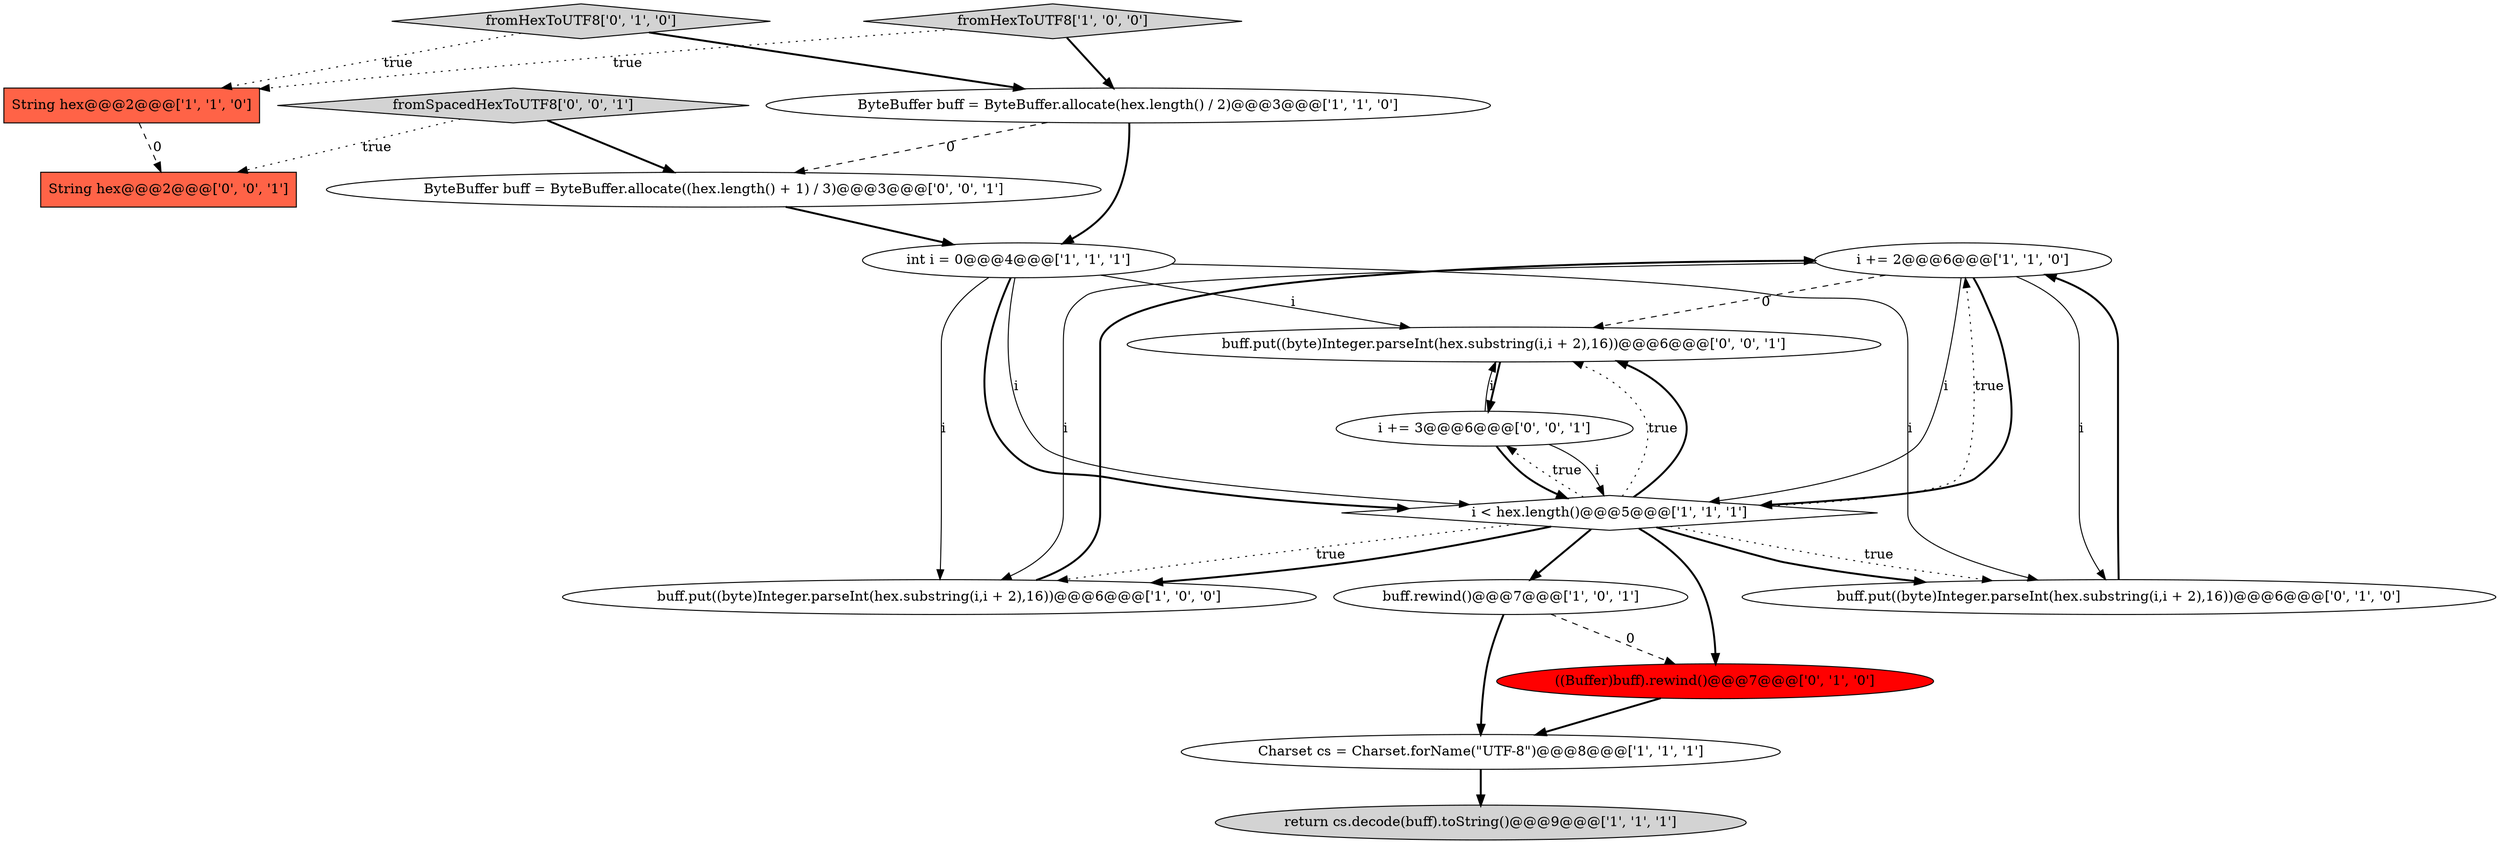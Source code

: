 digraph {
8 [style = filled, label = "i += 2@@@6@@@['1', '1', '0']", fillcolor = white, shape = ellipse image = "AAA0AAABBB1BBB"];
0 [style = filled, label = "String hex@@@2@@@['1', '1', '0']", fillcolor = tomato, shape = box image = "AAA0AAABBB1BBB"];
14 [style = filled, label = "i += 3@@@6@@@['0', '0', '1']", fillcolor = white, shape = ellipse image = "AAA0AAABBB3BBB"];
2 [style = filled, label = "buff.put((byte)Integer.parseInt(hex.substring(i,i + 2),16))@@@6@@@['1', '0', '0']", fillcolor = white, shape = ellipse image = "AAA0AAABBB1BBB"];
15 [style = filled, label = "String hex@@@2@@@['0', '0', '1']", fillcolor = tomato, shape = box image = "AAA0AAABBB3BBB"];
9 [style = filled, label = "buff.rewind()@@@7@@@['1', '0', '1']", fillcolor = white, shape = ellipse image = "AAA0AAABBB1BBB"];
1 [style = filled, label = "ByteBuffer buff = ByteBuffer.allocate(hex.length() / 2)@@@3@@@['1', '1', '0']", fillcolor = white, shape = ellipse image = "AAA0AAABBB1BBB"];
12 [style = filled, label = "fromHexToUTF8['0', '1', '0']", fillcolor = lightgray, shape = diamond image = "AAA0AAABBB2BBB"];
17 [style = filled, label = "fromSpacedHexToUTF8['0', '0', '1']", fillcolor = lightgray, shape = diamond image = "AAA0AAABBB3BBB"];
5 [style = filled, label = "Charset cs = Charset.forName(\"UTF-8\")@@@8@@@['1', '1', '1']", fillcolor = white, shape = ellipse image = "AAA0AAABBB1BBB"];
7 [style = filled, label = "fromHexToUTF8['1', '0', '0']", fillcolor = lightgray, shape = diamond image = "AAA0AAABBB1BBB"];
6 [style = filled, label = "return cs.decode(buff).toString()@@@9@@@['1', '1', '1']", fillcolor = lightgray, shape = ellipse image = "AAA0AAABBB1BBB"];
10 [style = filled, label = "((Buffer)buff).rewind()@@@7@@@['0', '1', '0']", fillcolor = red, shape = ellipse image = "AAA1AAABBB2BBB"];
13 [style = filled, label = "ByteBuffer buff = ByteBuffer.allocate((hex.length() + 1) / 3)@@@3@@@['0', '0', '1']", fillcolor = white, shape = ellipse image = "AAA0AAABBB3BBB"];
11 [style = filled, label = "buff.put((byte)Integer.parseInt(hex.substring(i,i + 2),16))@@@6@@@['0', '1', '0']", fillcolor = white, shape = ellipse image = "AAA0AAABBB2BBB"];
16 [style = filled, label = "buff.put((byte)Integer.parseInt(hex.substring(i,i + 2),16))@@@6@@@['0', '0', '1']", fillcolor = white, shape = ellipse image = "AAA0AAABBB3BBB"];
4 [style = filled, label = "i < hex.length()@@@5@@@['1', '1', '1']", fillcolor = white, shape = diamond image = "AAA0AAABBB1BBB"];
3 [style = filled, label = "int i = 0@@@4@@@['1', '1', '1']", fillcolor = white, shape = ellipse image = "AAA0AAABBB1BBB"];
4->9 [style = bold, label=""];
4->10 [style = bold, label=""];
8->11 [style = solid, label="i"];
3->2 [style = solid, label="i"];
8->16 [style = dashed, label="0"];
3->16 [style = solid, label="i"];
7->1 [style = bold, label=""];
9->10 [style = dashed, label="0"];
1->3 [style = bold, label=""];
4->8 [style = dotted, label="true"];
4->11 [style = dotted, label="true"];
0->15 [style = dashed, label="0"];
4->2 [style = bold, label=""];
4->14 [style = dotted, label="true"];
7->0 [style = dotted, label="true"];
12->1 [style = bold, label=""];
3->4 [style = bold, label=""];
3->4 [style = solid, label="i"];
14->16 [style = solid, label="i"];
1->13 [style = dashed, label="0"];
17->15 [style = dotted, label="true"];
10->5 [style = bold, label=""];
5->6 [style = bold, label=""];
13->3 [style = bold, label=""];
9->5 [style = bold, label=""];
8->2 [style = solid, label="i"];
12->0 [style = dotted, label="true"];
11->8 [style = bold, label=""];
16->14 [style = bold, label=""];
17->13 [style = bold, label=""];
3->11 [style = solid, label="i"];
4->16 [style = dotted, label="true"];
8->4 [style = bold, label=""];
14->4 [style = solid, label="i"];
4->11 [style = bold, label=""];
8->4 [style = solid, label="i"];
4->2 [style = dotted, label="true"];
4->16 [style = bold, label=""];
2->8 [style = bold, label=""];
14->4 [style = bold, label=""];
}
